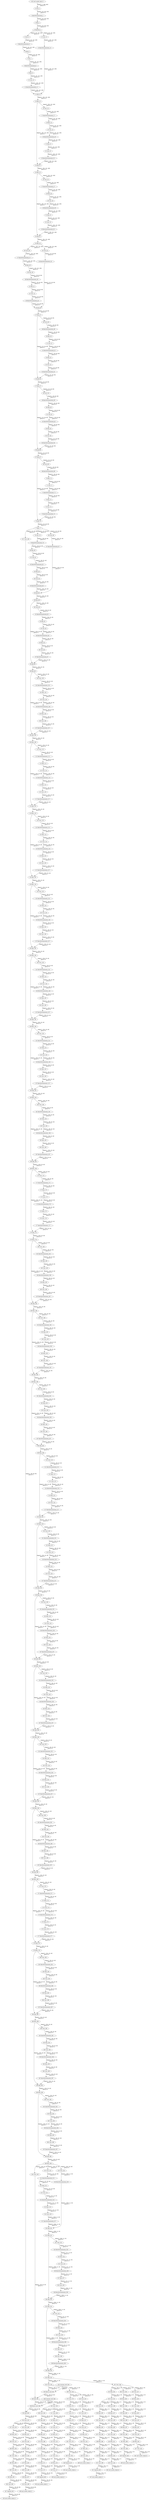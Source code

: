 strict digraph  {
"0 Conv_0" [id=0, type=Conv];
"1 BatchNormalization_1" [id=1, type=BatchNormalization];
"2 Relu_2" [id=2, type=Relu];
"3 MaxPool_3" [id=3, type=MaxPool];
"4 Conv_4" [id=4, type=Conv];
"5 BatchNormalization_5" [id=5, type=BatchNormalization];
"6 Relu_6" [id=6, type=Relu];
"7 Conv_7" [id=7, type=Conv];
"8 BatchNormalization_8" [id=8, type=BatchNormalization];
"9 Relu_9" [id=9, type=Relu];
"10 Conv_10" [id=10, type=Conv];
"11 BatchNormalization_11" [id=11, type=BatchNormalization];
"12 Conv_12" [id=12, type=Conv];
"13 BatchNormalization_13" [id=13, type=BatchNormalization];
"14 Add_14" [id=14, type=Add];
"15 Relu_15" [id=15, type=Relu];
"16 Conv_16" [id=16, type=Conv];
"17 BatchNormalization_17" [id=17, type=BatchNormalization];
"18 Relu_18" [id=18, type=Relu];
"19 Conv_19" [id=19, type=Conv];
"20 BatchNormalization_20" [id=20, type=BatchNormalization];
"21 Relu_21" [id=21, type=Relu];
"22 Conv_22" [id=22, type=Conv];
"23 BatchNormalization_23" [id=23, type=BatchNormalization];
"24 Add_24" [id=24, type=Add];
"25 Relu_25" [id=25, type=Relu];
"26 Conv_26" [id=26, type=Conv];
"27 BatchNormalization_27" [id=27, type=BatchNormalization];
"28 Relu_28" [id=28, type=Relu];
"29 Conv_29" [id=29, type=Conv];
"30 BatchNormalization_30" [id=30, type=BatchNormalization];
"31 Relu_31" [id=31, type=Relu];
"32 Conv_32" [id=32, type=Conv];
"33 BatchNormalization_33" [id=33, type=BatchNormalization];
"34 Add_34" [id=34, type=Add];
"35 Relu_35" [id=35, type=Relu];
"36 Conv_36" [id=36, type=Conv];
"37 BatchNormalization_37" [id=37, type=BatchNormalization];
"38 Relu_38" [id=38, type=Relu];
"39 Conv_39" [id=39, type=Conv];
"40 BatchNormalization_40" [id=40, type=BatchNormalization];
"41 Relu_41" [id=41, type=Relu];
"42 Conv_42" [id=42, type=Conv];
"43 BatchNormalization_43" [id=43, type=BatchNormalization];
"44 Conv_44" [id=44, type=Conv];
"45 BatchNormalization_45" [id=45, type=BatchNormalization];
"46 Add_46" [id=46, type=Add];
"47 Relu_47" [id=47, type=Relu];
"48 Conv_48" [id=48, type=Conv];
"49 BatchNormalization_49" [id=49, type=BatchNormalization];
"50 Relu_50" [id=50, type=Relu];
"51 Conv_51" [id=51, type=Conv];
"52 BatchNormalization_52" [id=52, type=BatchNormalization];
"53 Relu_53" [id=53, type=Relu];
"54 Conv_54" [id=54, type=Conv];
"55 BatchNormalization_55" [id=55, type=BatchNormalization];
"56 Add_56" [id=56, type=Add];
"57 Relu_57" [id=57, type=Relu];
"58 Conv_58" [id=58, type=Conv];
"59 BatchNormalization_59" [id=59, type=BatchNormalization];
"60 Relu_60" [id=60, type=Relu];
"61 Conv_61" [id=61, type=Conv];
"62 BatchNormalization_62" [id=62, type=BatchNormalization];
"63 Relu_63" [id=63, type=Relu];
"64 Conv_64" [id=64, type=Conv];
"65 BatchNormalization_65" [id=65, type=BatchNormalization];
"66 Add_66" [id=66, type=Add];
"67 Relu_67" [id=67, type=Relu];
"68 Conv_68" [id=68, type=Conv];
"69 BatchNormalization_69" [id=69, type=BatchNormalization];
"70 Relu_70" [id=70, type=Relu];
"71 Conv_71" [id=71, type=Conv];
"72 BatchNormalization_72" [id=72, type=BatchNormalization];
"73 Relu_73" [id=73, type=Relu];
"74 Conv_74" [id=74, type=Conv];
"75 BatchNormalization_75" [id=75, type=BatchNormalization];
"76 Add_76" [id=76, type=Add];
"77 Relu_77" [id=77, type=Relu];
"78 Conv_78" [id=78, type=Conv];
"79 BatchNormalization_79" [id=79, type=BatchNormalization];
"80 Relu_80" [id=80, type=Relu];
"81 Conv_81" [id=81, type=Conv];
"82 BatchNormalization_82" [id=82, type=BatchNormalization];
"83 Relu_83" [id=83, type=Relu];
"84 Conv_84" [id=84, type=Conv];
"85 BatchNormalization_85" [id=85, type=BatchNormalization];
"86 Conv_86" [id=86, type=Conv];
"87 BatchNormalization_87" [id=87, type=BatchNormalization];
"88 Add_88" [id=88, type=Add];
"89 Relu_89" [id=89, type=Relu];
"90 Conv_90" [id=90, type=Conv];
"91 BatchNormalization_91" [id=91, type=BatchNormalization];
"92 Relu_92" [id=92, type=Relu];
"93 Conv_93" [id=93, type=Conv];
"94 BatchNormalization_94" [id=94, type=BatchNormalization];
"95 Relu_95" [id=95, type=Relu];
"96 Conv_96" [id=96, type=Conv];
"97 BatchNormalization_97" [id=97, type=BatchNormalization];
"98 Add_98" [id=98, type=Add];
"99 Relu_99" [id=99, type=Relu];
"100 Conv_100" [id=100, type=Conv];
"101 BatchNormalization_101" [id=101, type=BatchNormalization];
"102 Relu_102" [id=102, type=Relu];
"103 Conv_103" [id=103, type=Conv];
"104 BatchNormalization_104" [id=104, type=BatchNormalization];
"105 Relu_105" [id=105, type=Relu];
"106 Conv_106" [id=106, type=Conv];
"107 BatchNormalization_107" [id=107, type=BatchNormalization];
"108 Add_108" [id=108, type=Add];
"109 Relu_109" [id=109, type=Relu];
"110 Conv_110" [id=110, type=Conv];
"111 BatchNormalization_111" [id=111, type=BatchNormalization];
"112 Relu_112" [id=112, type=Relu];
"113 Conv_113" [id=113, type=Conv];
"114 BatchNormalization_114" [id=114, type=BatchNormalization];
"115 Relu_115" [id=115, type=Relu];
"116 Conv_116" [id=116, type=Conv];
"117 BatchNormalization_117" [id=117, type=BatchNormalization];
"118 Add_118" [id=118, type=Add];
"119 Relu_119" [id=119, type=Relu];
"120 Conv_120" [id=120, type=Conv];
"121 BatchNormalization_121" [id=121, type=BatchNormalization];
"122 Relu_122" [id=122, type=Relu];
"123 Conv_123" [id=123, type=Conv];
"124 BatchNormalization_124" [id=124, type=BatchNormalization];
"125 Relu_125" [id=125, type=Relu];
"126 Conv_126" [id=126, type=Conv];
"127 BatchNormalization_127" [id=127, type=BatchNormalization];
"128 Add_128" [id=128, type=Add];
"129 Relu_129" [id=129, type=Relu];
"130 Conv_130" [id=130, type=Conv];
"131 BatchNormalization_131" [id=131, type=BatchNormalization];
"132 Relu_132" [id=132, type=Relu];
"133 Conv_133" [id=133, type=Conv];
"134 BatchNormalization_134" [id=134, type=BatchNormalization];
"135 Relu_135" [id=135, type=Relu];
"136 Conv_136" [id=136, type=Conv];
"137 BatchNormalization_137" [id=137, type=BatchNormalization];
"138 Add_138" [id=138, type=Add];
"139 Relu_139" [id=139, type=Relu];
"140 Conv_140" [id=140, type=Conv];
"141 BatchNormalization_141" [id=141, type=BatchNormalization];
"142 Relu_142" [id=142, type=Relu];
"143 Conv_143" [id=143, type=Conv];
"144 BatchNormalization_144" [id=144, type=BatchNormalization];
"145 Relu_145" [id=145, type=Relu];
"146 Conv_146" [id=146, type=Conv];
"147 BatchNormalization_147" [id=147, type=BatchNormalization];
"148 Add_148" [id=148, type=Add];
"149 Relu_149" [id=149, type=Relu];
"150 Conv_150" [id=150, type=Conv];
"151 BatchNormalization_151" [id=151, type=BatchNormalization];
"152 Relu_152" [id=152, type=Relu];
"153 Conv_153" [id=153, type=Conv];
"154 BatchNormalization_154" [id=154, type=BatchNormalization];
"155 Relu_155" [id=155, type=Relu];
"156 Conv_156" [id=156, type=Conv];
"157 BatchNormalization_157" [id=157, type=BatchNormalization];
"158 Add_158" [id=158, type=Add];
"159 Relu_159" [id=159, type=Relu];
"160 Conv_160" [id=160, type=Conv];
"161 BatchNormalization_161" [id=161, type=BatchNormalization];
"162 Relu_162" [id=162, type=Relu];
"163 Conv_163" [id=163, type=Conv];
"164 BatchNormalization_164" [id=164, type=BatchNormalization];
"165 Relu_165" [id=165, type=Relu];
"166 Conv_166" [id=166, type=Conv];
"167 BatchNormalization_167" [id=167, type=BatchNormalization];
"168 Add_168" [id=168, type=Add];
"169 Relu_169" [id=169, type=Relu];
"170 Conv_170" [id=170, type=Conv];
"171 BatchNormalization_171" [id=171, type=BatchNormalization];
"172 Relu_172" [id=172, type=Relu];
"173 Conv_173" [id=173, type=Conv];
"174 BatchNormalization_174" [id=174, type=BatchNormalization];
"175 Relu_175" [id=175, type=Relu];
"176 Conv_176" [id=176, type=Conv];
"177 BatchNormalization_177" [id=177, type=BatchNormalization];
"178 Add_178" [id=178, type=Add];
"179 Relu_179" [id=179, type=Relu];
"180 Conv_180" [id=180, type=Conv];
"181 BatchNormalization_181" [id=181, type=BatchNormalization];
"182 Relu_182" [id=182, type=Relu];
"183 Conv_183" [id=183, type=Conv];
"184 BatchNormalization_184" [id=184, type=BatchNormalization];
"185 Relu_185" [id=185, type=Relu];
"186 Conv_186" [id=186, type=Conv];
"187 BatchNormalization_187" [id=187, type=BatchNormalization];
"188 Add_188" [id=188, type=Add];
"189 Relu_189" [id=189, type=Relu];
"190 Conv_190" [id=190, type=Conv];
"191 BatchNormalization_191" [id=191, type=BatchNormalization];
"192 Relu_192" [id=192, type=Relu];
"193 Conv_193" [id=193, type=Conv];
"194 BatchNormalization_194" [id=194, type=BatchNormalization];
"195 Relu_195" [id=195, type=Relu];
"196 Conv_196" [id=196, type=Conv];
"197 BatchNormalization_197" [id=197, type=BatchNormalization];
"198 Add_198" [id=198, type=Add];
"199 Relu_199" [id=199, type=Relu];
"200 Conv_200" [id=200, type=Conv];
"201 BatchNormalization_201" [id=201, type=BatchNormalization];
"202 Relu_202" [id=202, type=Relu];
"203 Conv_203" [id=203, type=Conv];
"204 BatchNormalization_204" [id=204, type=BatchNormalization];
"205 Relu_205" [id=205, type=Relu];
"206 Conv_206" [id=206, type=Conv];
"207 BatchNormalization_207" [id=207, type=BatchNormalization];
"208 Add_208" [id=208, type=Add];
"209 Relu_209" [id=209, type=Relu];
"210 Conv_210" [id=210, type=Conv];
"211 BatchNormalization_211" [id=211, type=BatchNormalization];
"212 Relu_212" [id=212, type=Relu];
"213 Conv_213" [id=213, type=Conv];
"214 BatchNormalization_214" [id=214, type=BatchNormalization];
"215 Relu_215" [id=215, type=Relu];
"216 Conv_216" [id=216, type=Conv];
"217 BatchNormalization_217" [id=217, type=BatchNormalization];
"218 Add_218" [id=218, type=Add];
"219 Relu_219" [id=219, type=Relu];
"220 Conv_220" [id=220, type=Conv];
"221 BatchNormalization_221" [id=221, type=BatchNormalization];
"222 Relu_222" [id=222, type=Relu];
"223 Conv_223" [id=223, type=Conv];
"224 BatchNormalization_224" [id=224, type=BatchNormalization];
"225 Relu_225" [id=225, type=Relu];
"226 Conv_226" [id=226, type=Conv];
"227 BatchNormalization_227" [id=227, type=BatchNormalization];
"228 Add_228" [id=228, type=Add];
"229 Relu_229" [id=229, type=Relu];
"230 Conv_230" [id=230, type=Conv];
"231 BatchNormalization_231" [id=231, type=BatchNormalization];
"232 Relu_232" [id=232, type=Relu];
"233 Conv_233" [id=233, type=Conv];
"234 BatchNormalization_234" [id=234, type=BatchNormalization];
"235 Relu_235" [id=235, type=Relu];
"236 Conv_236" [id=236, type=Conv];
"237 BatchNormalization_237" [id=237, type=BatchNormalization];
"238 Add_238" [id=238, type=Add];
"239 Relu_239" [id=239, type=Relu];
"240 Conv_240" [id=240, type=Conv];
"241 BatchNormalization_241" [id=241, type=BatchNormalization];
"242 Relu_242" [id=242, type=Relu];
"243 Conv_243" [id=243, type=Conv];
"244 BatchNormalization_244" [id=244, type=BatchNormalization];
"245 Relu_245" [id=245, type=Relu];
"246 Conv_246" [id=246, type=Conv];
"247 BatchNormalization_247" [id=247, type=BatchNormalization];
"248 Add_248" [id=248, type=Add];
"249 Relu_249" [id=249, type=Relu];
"250 Conv_250" [id=250, type=Conv];
"251 BatchNormalization_251" [id=251, type=BatchNormalization];
"252 Relu_252" [id=252, type=Relu];
"253 Conv_253" [id=253, type=Conv];
"254 BatchNormalization_254" [id=254, type=BatchNormalization];
"255 Relu_255" [id=255, type=Relu];
"256 Conv_256" [id=256, type=Conv];
"257 BatchNormalization_257" [id=257, type=BatchNormalization];
"258 Add_258" [id=258, type=Add];
"259 Relu_259" [id=259, type=Relu];
"260 Conv_260" [id=260, type=Conv];
"261 BatchNormalization_261" [id=261, type=BatchNormalization];
"262 Relu_262" [id=262, type=Relu];
"263 Conv_263" [id=263, type=Conv];
"264 BatchNormalization_264" [id=264, type=BatchNormalization];
"265 Relu_265" [id=265, type=Relu];
"266 Conv_266" [id=266, type=Conv];
"267 BatchNormalization_267" [id=267, type=BatchNormalization];
"268 Add_268" [id=268, type=Add];
"269 Relu_269" [id=269, type=Relu];
"270 Conv_270" [id=270, type=Conv];
"271 BatchNormalization_271" [id=271, type=BatchNormalization];
"272 Relu_272" [id=272, type=Relu];
"273 Conv_273" [id=273, type=Conv];
"274 BatchNormalization_274" [id=274, type=BatchNormalization];
"275 Relu_275" [id=275, type=Relu];
"276 Conv_276" [id=276, type=Conv];
"277 BatchNormalization_277" [id=277, type=BatchNormalization];
"278 Add_278" [id=278, type=Add];
"279 Relu_279" [id=279, type=Relu];
"280 Conv_280" [id=280, type=Conv];
"281 BatchNormalization_281" [id=281, type=BatchNormalization];
"282 Relu_282" [id=282, type=Relu];
"283 Conv_283" [id=283, type=Conv];
"284 BatchNormalization_284" [id=284, type=BatchNormalization];
"285 Relu_285" [id=285, type=Relu];
"286 Conv_286" [id=286, type=Conv];
"287 BatchNormalization_287" [id=287, type=BatchNormalization];
"288 Add_288" [id=288, type=Add];
"289 Relu_289" [id=289, type=Relu];
"290 Conv_290" [id=290, type=Conv];
"291 BatchNormalization_291" [id=291, type=BatchNormalization];
"292 Relu_292" [id=292, type=Relu];
"293 Conv_293" [id=293, type=Conv];
"294 BatchNormalization_294" [id=294, type=BatchNormalization];
"295 Relu_295" [id=295, type=Relu];
"296 Conv_296" [id=296, type=Conv];
"297 BatchNormalization_297" [id=297, type=BatchNormalization];
"298 Add_298" [id=298, type=Add];
"299 Relu_299" [id=299, type=Relu];
"300 Conv_300" [id=300, type=Conv];
"301 BatchNormalization_301" [id=301, type=BatchNormalization];
"302 Relu_302" [id=302, type=Relu];
"303 Conv_303" [id=303, type=Conv];
"304 BatchNormalization_304" [id=304, type=BatchNormalization];
"305 Relu_305" [id=305, type=Relu];
"306 Conv_306" [id=306, type=Conv];
"307 BatchNormalization_307" [id=307, type=BatchNormalization];
"308 Add_308" [id=308, type=Add];
"309 Relu_309" [id=309, type=Relu];
"310 Conv_310" [id=310, type=Conv];
"311 BatchNormalization_311" [id=311, type=BatchNormalization];
"312 Relu_312" [id=312, type=Relu];
"313 Conv_313" [id=313, type=Conv];
"314 BatchNormalization_314" [id=314, type=BatchNormalization];
"315 Relu_315" [id=315, type=Relu];
"316 Conv_316" [id=316, type=Conv];
"317 BatchNormalization_317" [id=317, type=BatchNormalization];
"318 Conv_318" [id=318, type=Conv];
"319 BatchNormalization_319" [id=319, type=BatchNormalization];
"320 Add_320" [id=320, type=Add];
"321 Relu_321" [id=321, type=Relu];
"322 Conv_322" [id=322, type=Conv];
"323 BatchNormalization_323" [id=323, type=BatchNormalization];
"324 Relu_324" [id=324, type=Relu];
"325 Conv_325" [id=325, type=Conv];
"326 BatchNormalization_326" [id=326, type=BatchNormalization];
"327 Relu_327" [id=327, type=Relu];
"328 Conv_328" [id=328, type=Conv];
"329 BatchNormalization_329" [id=329, type=BatchNormalization];
"330 Add_330" [id=330, type=Add];
"331 Relu_331" [id=331, type=Relu];
"332 Conv_332" [id=332, type=Conv];
"333 BatchNormalization_333" [id=333, type=BatchNormalization];
"334 Relu_334" [id=334, type=Relu];
"335 Conv_335" [id=335, type=Conv];
"336 BatchNormalization_336" [id=336, type=BatchNormalization];
"337 Relu_337" [id=337, type=Relu];
"338 Conv_338" [id=338, type=Conv];
"339 BatchNormalization_339" [id=339, type=BatchNormalization];
"340 Add_340" [id=340, type=Add];
"341 Relu_341" [id=341, type=Relu];
"342 Conv_342" [id=342, type=Conv];
"343 Conv_343" [id=343, type=Conv];
"344 Constant_nncf_344" [id=344, type=Constant];
"345 Resize_nncf_345" [id=345, type=Resize];
"346 Add_345" [id=346, type=Add];
"347 Conv_346" [id=347, type=Conv];
"348 Constant_nncf_348" [id=348, type=Constant];
"349 Resize_nncf_349" [id=349, type=Resize];
"350 Add_348" [id=350, type=Add];
"351 Conv_349" [id=351, type=Conv];
"352 Relu_350" [id=352, type=Relu];
"353 Conv_351" [id=353, type=Conv];
"354 Conv_352" [id=354, type=Conv];
"355 Conv_353" [id=355, type=Conv];
"356 Conv_354" [id=356, type=Conv];
"357 Conv_355" [id=357, type=Conv];
"358 Relu_356" [id=358, type=Relu];
"359 Conv_357" [id=359, type=Conv];
"360 Relu_358" [id=360, type=Relu];
"361 Conv_359" [id=361, type=Conv];
"362 Relu_360" [id=362, type=Relu];
"363 Conv_361" [id=363, type=Conv];
"364 Relu_362" [id=364, type=Relu];
"365 Conv_363" [id=365, type=Conv];
"366 Conv_364" [id=366, type=Conv];
"367 Relu_365" [id=367, type=Relu];
"368 Conv_366" [id=368, type=Conv];
"369 Relu_367" [id=369, type=Relu];
"370 Conv_368" [id=370, type=Conv];
"371 Relu_369" [id=371, type=Relu];
"372 Conv_370" [id=372, type=Conv];
"373 Relu_371" [id=373, type=Relu];
"374 Conv_372" [id=374, type=Conv];
"375 Conv_373" [id=375, type=Conv];
"376 Relu_374" [id=376, type=Relu];
"377 Conv_375" [id=377, type=Conv];
"378 Relu_376" [id=378, type=Relu];
"379 Conv_377" [id=379, type=Conv];
"380 Relu_378" [id=380, type=Relu];
"381 Conv_379" [id=381, type=Conv];
"382 Relu_380" [id=382, type=Relu];
"383 Conv_381" [id=383, type=Conv];
"384 Conv_382" [id=384, type=Conv];
"385 Relu_383" [id=385, type=Relu];
"386 Conv_384" [id=386, type=Conv];
"387 Relu_385" [id=387, type=Relu];
"388 Conv_386" [id=388, type=Conv];
"389 Relu_387" [id=389, type=Relu];
"390 Conv_388" [id=390, type=Conv];
"391 Relu_389" [id=391, type=Relu];
"392 Conv_390" [id=392, type=Conv];
"393 Conv_391" [id=393, type=Conv];
"394 Relu_392" [id=394, type=Relu];
"395 Conv_393" [id=395, type=Conv];
"396 Relu_394" [id=396, type=Relu];
"397 Conv_395" [id=397, type=Conv];
"398 Relu_396" [id=398, type=Relu];
"399 Conv_397" [id=399, type=Conv];
"400 Relu_398" [id=400, type=Relu];
"401 Conv_399" [id=401, type=Conv];
"402 Conv_400" [id=402, type=Conv];
"403 Relu_401" [id=403, type=Relu];
"404 Conv_402" [id=404, type=Conv];
"405 Relu_403" [id=405, type=Relu];
"406 Conv_404" [id=406, type=Conv];
"407 Relu_405" [id=407, type=Relu];
"408 Conv_406" [id=408, type=Conv];
"409 Relu_407" [id=409, type=Relu];
"410 Conv_408" [id=410, type=Conv];
"411 Conv_409" [id=411, type=Conv];
"412 Relu_410" [id=412, type=Relu];
"413 Conv_411" [id=413, type=Conv];
"414 Relu_412" [id=414, type=Relu];
"415 Conv_413" [id=415, type=Conv];
"416 Relu_414" [id=416, type=Relu];
"417 Conv_415" [id=417, type=Conv];
"418 Relu_416" [id=418, type=Relu];
"419 Conv_417" [id=419, type=Conv];
"420 Conv_418" [id=420, type=Conv];
"421 Relu_419" [id=421, type=Relu];
"422 Conv_420" [id=422, type=Conv];
"423 Relu_421" [id=423, type=Relu];
"424 Conv_422" [id=424, type=Conv];
"425 Relu_423" [id=425, type=Relu];
"426 Conv_424" [id=426, type=Conv];
"427 Relu_425" [id=427, type=Relu];
"428 Conv_426" [id=428, type=Conv];
"429 Conv_427" [id=429, type=Conv];
"430 Relu_428" [id=430, type=Relu];
"431 Conv_429" [id=431, type=Conv];
"432 Relu_430" [id=432, type=Relu];
"433 Conv_431" [id=433, type=Conv];
"434 Relu_432" [id=434, type=Relu];
"435 Conv_433" [id=435, type=Conv];
"436 Relu_434" [id=436, type=Relu];
"437 Conv_435" [id=437, type=Conv];
"438 Conv_436" [id=438, type=Conv];
"439 Relu_437" [id=439, type=Relu];
"440 Conv_438" [id=440, type=Conv];
"441 Relu_439" [id=441, type=Relu];
"442 Conv_440" [id=442, type=Conv];
"443 Relu_441" [id=443, type=Relu];
"444 Conv_442" [id=444, type=Conv];
"445 Relu_443" [id=445, type=Relu];
"446 Conv_444" [id=446, type=Conv];
"447 Sigmoid_445" [id=447, type=Sigmoid];
"448 Sigmoid_446" [id=448, type=Sigmoid];
"449 Sigmoid_447" [id=449, type=Sigmoid];
"450 Sigmoid_448" [id=450, type=Sigmoid];
"451 Sigmoid_449" [id=451, type=Sigmoid];
"452 nncf_model_input_0" [id=452, type=nncf_model_input];
"453 nncf_model_output_0" [id=453, type=nncf_model_output];
"454 nncf_model_output_1" [id=454, type=nncf_model_output];
"455 nncf_model_output_2" [id=455, type=nncf_model_output];
"456 nncf_model_output_3" [id=456, type=nncf_model_output];
"457 nncf_model_output_4" [id=457, type=nncf_model_output];
"458 nncf_model_output_5" [id=458, type=nncf_model_output];
"459 nncf_model_output_6" [id=459, type=nncf_model_output];
"460 nncf_model_output_7" [id=460, type=nncf_model_output];
"461 nncf_model_output_8" [id=461, type=nncf_model_output];
"462 nncf_model_output_9" [id=462, type=nncf_model_output];
"0 Conv_0" -> "1 BatchNormalization_1"  [label="shape:[1, 64, 240, 320]\nports:0→0", style=solid];
"1 BatchNormalization_1" -> "2 Relu_2"  [label="shape:[1, 64, 240, 320]\nports:0→0", style=solid];
"2 Relu_2" -> "3 MaxPool_3"  [label="shape:[1, 64, 240, 320]\nports:0→0", style=solid];
"3 MaxPool_3" -> "4 Conv_4"  [label="shape:[1, 64, 120, 160]\nports:0→0", style=solid];
"3 MaxPool_3" -> "12 Conv_12"  [label="shape:[1, 64, 120, 160]\nports:0→0", style=solid];
"4 Conv_4" -> "5 BatchNormalization_5"  [label="shape:[1, 64, 120, 160]\nports:0→0", style=solid];
"5 BatchNormalization_5" -> "6 Relu_6"  [label="shape:[1, 64, 120, 160]\nports:0→0", style=solid];
"6 Relu_6" -> "7 Conv_7"  [label="shape:[1, 64, 120, 160]\nports:0→0", style=solid];
"7 Conv_7" -> "8 BatchNormalization_8"  [label="shape:[1, 64, 120, 160]\nports:0→0", style=solid];
"8 BatchNormalization_8" -> "9 Relu_9"  [label="shape:[1, 64, 120, 160]\nports:0→0", style=solid];
"9 Relu_9" -> "10 Conv_10"  [label="shape:[1, 64, 120, 160]\nports:0→0", style=solid];
"10 Conv_10" -> "11 BatchNormalization_11"  [label="shape:[1, 256, 120, 160]\nports:0→0", style=solid];
"11 BatchNormalization_11" -> "14 Add_14"  [label="shape:[1, 256, 120, 160]\nports:0→0", style=solid];
"12 Conv_12" -> "13 BatchNormalization_13"  [label="shape:[1, 256, 120, 160]\nports:0→0", style=solid];
"13 BatchNormalization_13" -> "14 Add_14"  [label="shape:[1, 256, 120, 160]\nports:0→1", style=solid];
"14 Add_14" -> "15 Relu_15"  [label="shape:[1, 256, 120, 160]\nports:0→0", style=solid];
"15 Relu_15" -> "16 Conv_16"  [label="shape:[1, 256, 120, 160]\nports:0→0", style=solid];
"15 Relu_15" -> "24 Add_24"  [label="shape:[1, 256, 120, 160]\nports:0→1", style=solid];
"16 Conv_16" -> "17 BatchNormalization_17"  [label="shape:[1, 64, 120, 160]\nports:0→0", style=solid];
"17 BatchNormalization_17" -> "18 Relu_18"  [label="shape:[1, 64, 120, 160]\nports:0→0", style=solid];
"18 Relu_18" -> "19 Conv_19"  [label="shape:[1, 64, 120, 160]\nports:0→0", style=solid];
"19 Conv_19" -> "20 BatchNormalization_20"  [label="shape:[1, 64, 120, 160]\nports:0→0", style=solid];
"20 BatchNormalization_20" -> "21 Relu_21"  [label="shape:[1, 64, 120, 160]\nports:0→0", style=solid];
"21 Relu_21" -> "22 Conv_22"  [label="shape:[1, 64, 120, 160]\nports:0→0", style=solid];
"22 Conv_22" -> "23 BatchNormalization_23"  [label="shape:[1, 256, 120, 160]\nports:0→0", style=solid];
"23 BatchNormalization_23" -> "24 Add_24"  [label="shape:[1, 256, 120, 160]\nports:0→0", style=solid];
"24 Add_24" -> "25 Relu_25"  [label="shape:[1, 256, 120, 160]\nports:0→0", style=solid];
"25 Relu_25" -> "26 Conv_26"  [label="shape:[1, 256, 120, 160]\nports:0→0", style=solid];
"25 Relu_25" -> "34 Add_34"  [label="shape:[1, 256, 120, 160]\nports:0→1", style=solid];
"26 Conv_26" -> "27 BatchNormalization_27"  [label="shape:[1, 64, 120, 160]\nports:0→0", style=solid];
"27 BatchNormalization_27" -> "28 Relu_28"  [label="shape:[1, 64, 120, 160]\nports:0→0", style=solid];
"28 Relu_28" -> "29 Conv_29"  [label="shape:[1, 64, 120, 160]\nports:0→0", style=solid];
"29 Conv_29" -> "30 BatchNormalization_30"  [label="shape:[1, 64, 120, 160]\nports:0→0", style=solid];
"30 BatchNormalization_30" -> "31 Relu_31"  [label="shape:[1, 64, 120, 160]\nports:0→0", style=solid];
"31 Relu_31" -> "32 Conv_32"  [label="shape:[1, 64, 120, 160]\nports:0→0", style=solid];
"32 Conv_32" -> "33 BatchNormalization_33"  [label="shape:[1, 256, 120, 160]\nports:0→0", style=solid];
"33 BatchNormalization_33" -> "34 Add_34"  [label="shape:[1, 256, 120, 160]\nports:0→0", style=solid];
"34 Add_34" -> "35 Relu_35"  [label="shape:[1, 256, 120, 160]\nports:0→0", style=solid];
"35 Relu_35" -> "36 Conv_36"  [label="shape:[1, 256, 120, 160]\nports:0→0", style=solid];
"35 Relu_35" -> "44 Conv_44"  [label="shape:[1, 256, 120, 160]\nports:0→0", style=solid];
"36 Conv_36" -> "37 BatchNormalization_37"  [label="shape:[1, 128, 120, 160]\nports:0→0", style=solid];
"37 BatchNormalization_37" -> "38 Relu_38"  [label="shape:[1, 128, 120, 160]\nports:0→0", style=solid];
"38 Relu_38" -> "39 Conv_39"  [label="shape:[1, 128, 120, 160]\nports:0→0", style=solid];
"39 Conv_39" -> "40 BatchNormalization_40"  [label="shape:[1, 128, 60, 80]\nports:0→0", style=solid];
"40 BatchNormalization_40" -> "41 Relu_41"  [label="shape:[1, 128, 60, 80]\nports:0→0", style=solid];
"41 Relu_41" -> "42 Conv_42"  [label="shape:[1, 128, 60, 80]\nports:0→0", style=solid];
"42 Conv_42" -> "43 BatchNormalization_43"  [label="shape:[1, 512, 60, 80]\nports:0→0", style=solid];
"43 BatchNormalization_43" -> "46 Add_46"  [label="shape:[1, 512, 60, 80]\nports:0→0", style=solid];
"44 Conv_44" -> "45 BatchNormalization_45"  [label="shape:[1, 512, 60, 80]\nports:0→0", style=solid];
"45 BatchNormalization_45" -> "46 Add_46"  [label="shape:[1, 512, 60, 80]\nports:0→1", style=solid];
"46 Add_46" -> "47 Relu_47"  [label="shape:[1, 512, 60, 80]\nports:0→0", style=solid];
"47 Relu_47" -> "48 Conv_48"  [label="shape:[1, 512, 60, 80]\nports:0→0", style=solid];
"47 Relu_47" -> "56 Add_56"  [label="shape:[1, 512, 60, 80]\nports:0→1", style=solid];
"48 Conv_48" -> "49 BatchNormalization_49"  [label="shape:[1, 128, 60, 80]\nports:0→0", style=solid];
"49 BatchNormalization_49" -> "50 Relu_50"  [label="shape:[1, 128, 60, 80]\nports:0→0", style=solid];
"50 Relu_50" -> "51 Conv_51"  [label="shape:[1, 128, 60, 80]\nports:0→0", style=solid];
"51 Conv_51" -> "52 BatchNormalization_52"  [label="shape:[1, 128, 60, 80]\nports:0→0", style=solid];
"52 BatchNormalization_52" -> "53 Relu_53"  [label="shape:[1, 128, 60, 80]\nports:0→0", style=solid];
"53 Relu_53" -> "54 Conv_54"  [label="shape:[1, 128, 60, 80]\nports:0→0", style=solid];
"54 Conv_54" -> "55 BatchNormalization_55"  [label="shape:[1, 512, 60, 80]\nports:0→0", style=solid];
"55 BatchNormalization_55" -> "56 Add_56"  [label="shape:[1, 512, 60, 80]\nports:0→0", style=solid];
"56 Add_56" -> "57 Relu_57"  [label="shape:[1, 512, 60, 80]\nports:0→0", style=solid];
"57 Relu_57" -> "58 Conv_58"  [label="shape:[1, 512, 60, 80]\nports:0→0", style=solid];
"57 Relu_57" -> "66 Add_66"  [label="shape:[1, 512, 60, 80]\nports:0→1", style=solid];
"58 Conv_58" -> "59 BatchNormalization_59"  [label="shape:[1, 128, 60, 80]\nports:0→0", style=solid];
"59 BatchNormalization_59" -> "60 Relu_60"  [label="shape:[1, 128, 60, 80]\nports:0→0", style=solid];
"60 Relu_60" -> "61 Conv_61"  [label="shape:[1, 128, 60, 80]\nports:0→0", style=solid];
"61 Conv_61" -> "62 BatchNormalization_62"  [label="shape:[1, 128, 60, 80]\nports:0→0", style=solid];
"62 BatchNormalization_62" -> "63 Relu_63"  [label="shape:[1, 128, 60, 80]\nports:0→0", style=solid];
"63 Relu_63" -> "64 Conv_64"  [label="shape:[1, 128, 60, 80]\nports:0→0", style=solid];
"64 Conv_64" -> "65 BatchNormalization_65"  [label="shape:[1, 512, 60, 80]\nports:0→0", style=solid];
"65 BatchNormalization_65" -> "66 Add_66"  [label="shape:[1, 512, 60, 80]\nports:0→0", style=solid];
"66 Add_66" -> "67 Relu_67"  [label="shape:[1, 512, 60, 80]\nports:0→0", style=solid];
"67 Relu_67" -> "68 Conv_68"  [label="shape:[1, 512, 60, 80]\nports:0→0", style=solid];
"67 Relu_67" -> "76 Add_76"  [label="shape:[1, 512, 60, 80]\nports:0→1", style=solid];
"68 Conv_68" -> "69 BatchNormalization_69"  [label="shape:[1, 128, 60, 80]\nports:0→0", style=solid];
"69 BatchNormalization_69" -> "70 Relu_70"  [label="shape:[1, 128, 60, 80]\nports:0→0", style=solid];
"70 Relu_70" -> "71 Conv_71"  [label="shape:[1, 128, 60, 80]\nports:0→0", style=solid];
"71 Conv_71" -> "72 BatchNormalization_72"  [label="shape:[1, 128, 60, 80]\nports:0→0", style=solid];
"72 BatchNormalization_72" -> "73 Relu_73"  [label="shape:[1, 128, 60, 80]\nports:0→0", style=solid];
"73 Relu_73" -> "74 Conv_74"  [label="shape:[1, 128, 60, 80]\nports:0→0", style=solid];
"74 Conv_74" -> "75 BatchNormalization_75"  [label="shape:[1, 512, 60, 80]\nports:0→0", style=solid];
"75 BatchNormalization_75" -> "76 Add_76"  [label="shape:[1, 512, 60, 80]\nports:0→0", style=solid];
"76 Add_76" -> "77 Relu_77"  [label="shape:[1, 512, 60, 80]\nports:0→0", style=solid];
"77 Relu_77" -> "78 Conv_78"  [label="shape:[1, 512, 60, 80]\nports:0→0", style=solid];
"77 Relu_77" -> "86 Conv_86"  [label="shape:[1, 512, 60, 80]\nports:0→0", style=solid];
"77 Relu_77" -> "347 Conv_346"  [label="shape:[1, 512, 60, 80]\nports:0→0", style=solid];
"78 Conv_78" -> "79 BatchNormalization_79"  [label="shape:[1, 256, 60, 80]\nports:0→0", style=solid];
"79 BatchNormalization_79" -> "80 Relu_80"  [label="shape:[1, 256, 60, 80]\nports:0→0", style=solid];
"80 Relu_80" -> "81 Conv_81"  [label="shape:[1, 256, 60, 80]\nports:0→0", style=solid];
"81 Conv_81" -> "82 BatchNormalization_82"  [label="shape:[1, 256, 30, 40]\nports:0→0", style=solid];
"82 BatchNormalization_82" -> "83 Relu_83"  [label="shape:[1, 256, 30, 40]\nports:0→0", style=solid];
"83 Relu_83" -> "84 Conv_84"  [label="shape:[1, 256, 30, 40]\nports:0→0", style=solid];
"84 Conv_84" -> "85 BatchNormalization_85"  [label="shape:[1, 1024, 30, 40]\nports:0→0", style=solid];
"85 BatchNormalization_85" -> "88 Add_88"  [label="shape:[1, 1024, 30, 40]\nports:0→0", style=solid];
"86 Conv_86" -> "87 BatchNormalization_87"  [label="shape:[1, 1024, 30, 40]\nports:0→0", style=solid];
"87 BatchNormalization_87" -> "88 Add_88"  [label="shape:[1, 1024, 30, 40]\nports:0→1", style=solid];
"88 Add_88" -> "89 Relu_89"  [label="shape:[1, 1024, 30, 40]\nports:0→0", style=solid];
"89 Relu_89" -> "90 Conv_90"  [label="shape:[1, 1024, 30, 40]\nports:0→0", style=solid];
"89 Relu_89" -> "98 Add_98"  [label="shape:[1, 1024, 30, 40]\nports:0→1", style=solid];
"90 Conv_90" -> "91 BatchNormalization_91"  [label="shape:[1, 256, 30, 40]\nports:0→0", style=solid];
"91 BatchNormalization_91" -> "92 Relu_92"  [label="shape:[1, 256, 30, 40]\nports:0→0", style=solid];
"92 Relu_92" -> "93 Conv_93"  [label="shape:[1, 256, 30, 40]\nports:0→0", style=solid];
"93 Conv_93" -> "94 BatchNormalization_94"  [label="shape:[1, 256, 30, 40]\nports:0→0", style=solid];
"94 BatchNormalization_94" -> "95 Relu_95"  [label="shape:[1, 256, 30, 40]\nports:0→0", style=solid];
"95 Relu_95" -> "96 Conv_96"  [label="shape:[1, 256, 30, 40]\nports:0→0", style=solid];
"96 Conv_96" -> "97 BatchNormalization_97"  [label="shape:[1, 1024, 30, 40]\nports:0→0", style=solid];
"97 BatchNormalization_97" -> "98 Add_98"  [label="shape:[1, 1024, 30, 40]\nports:0→0", style=solid];
"98 Add_98" -> "99 Relu_99"  [label="shape:[1, 1024, 30, 40]\nports:0→0", style=solid];
"99 Relu_99" -> "100 Conv_100"  [label="shape:[1, 1024, 30, 40]\nports:0→0", style=solid];
"99 Relu_99" -> "108 Add_108"  [label="shape:[1, 1024, 30, 40]\nports:0→1", style=solid];
"100 Conv_100" -> "101 BatchNormalization_101"  [label="shape:[1, 256, 30, 40]\nports:0→0", style=solid];
"101 BatchNormalization_101" -> "102 Relu_102"  [label="shape:[1, 256, 30, 40]\nports:0→0", style=solid];
"102 Relu_102" -> "103 Conv_103"  [label="shape:[1, 256, 30, 40]\nports:0→0", style=solid];
"103 Conv_103" -> "104 BatchNormalization_104"  [label="shape:[1, 256, 30, 40]\nports:0→0", style=solid];
"104 BatchNormalization_104" -> "105 Relu_105"  [label="shape:[1, 256, 30, 40]\nports:0→0", style=solid];
"105 Relu_105" -> "106 Conv_106"  [label="shape:[1, 256, 30, 40]\nports:0→0", style=solid];
"106 Conv_106" -> "107 BatchNormalization_107"  [label="shape:[1, 1024, 30, 40]\nports:0→0", style=solid];
"107 BatchNormalization_107" -> "108 Add_108"  [label="shape:[1, 1024, 30, 40]\nports:0→0", style=solid];
"108 Add_108" -> "109 Relu_109"  [label="shape:[1, 1024, 30, 40]\nports:0→0", style=solid];
"109 Relu_109" -> "110 Conv_110"  [label="shape:[1, 1024, 30, 40]\nports:0→0", style=solid];
"109 Relu_109" -> "118 Add_118"  [label="shape:[1, 1024, 30, 40]\nports:0→1", style=solid];
"110 Conv_110" -> "111 BatchNormalization_111"  [label="shape:[1, 256, 30, 40]\nports:0→0", style=solid];
"111 BatchNormalization_111" -> "112 Relu_112"  [label="shape:[1, 256, 30, 40]\nports:0→0", style=solid];
"112 Relu_112" -> "113 Conv_113"  [label="shape:[1, 256, 30, 40]\nports:0→0", style=solid];
"113 Conv_113" -> "114 BatchNormalization_114"  [label="shape:[1, 256, 30, 40]\nports:0→0", style=solid];
"114 BatchNormalization_114" -> "115 Relu_115"  [label="shape:[1, 256, 30, 40]\nports:0→0", style=solid];
"115 Relu_115" -> "116 Conv_116"  [label="shape:[1, 256, 30, 40]\nports:0→0", style=solid];
"116 Conv_116" -> "117 BatchNormalization_117"  [label="shape:[1, 1024, 30, 40]\nports:0→0", style=solid];
"117 BatchNormalization_117" -> "118 Add_118"  [label="shape:[1, 1024, 30, 40]\nports:0→0", style=solid];
"118 Add_118" -> "119 Relu_119"  [label="shape:[1, 1024, 30, 40]\nports:0→0", style=solid];
"119 Relu_119" -> "120 Conv_120"  [label="shape:[1, 1024, 30, 40]\nports:0→0", style=solid];
"119 Relu_119" -> "128 Add_128"  [label="shape:[1, 1024, 30, 40]\nports:0→1", style=solid];
"120 Conv_120" -> "121 BatchNormalization_121"  [label="shape:[1, 256, 30, 40]\nports:0→0", style=solid];
"121 BatchNormalization_121" -> "122 Relu_122"  [label="shape:[1, 256, 30, 40]\nports:0→0", style=solid];
"122 Relu_122" -> "123 Conv_123"  [label="shape:[1, 256, 30, 40]\nports:0→0", style=solid];
"123 Conv_123" -> "124 BatchNormalization_124"  [label="shape:[1, 256, 30, 40]\nports:0→0", style=solid];
"124 BatchNormalization_124" -> "125 Relu_125"  [label="shape:[1, 256, 30, 40]\nports:0→0", style=solid];
"125 Relu_125" -> "126 Conv_126"  [label="shape:[1, 256, 30, 40]\nports:0→0", style=solid];
"126 Conv_126" -> "127 BatchNormalization_127"  [label="shape:[1, 1024, 30, 40]\nports:0→0", style=solid];
"127 BatchNormalization_127" -> "128 Add_128"  [label="shape:[1, 1024, 30, 40]\nports:0→0", style=solid];
"128 Add_128" -> "129 Relu_129"  [label="shape:[1, 1024, 30, 40]\nports:0→0", style=solid];
"129 Relu_129" -> "130 Conv_130"  [label="shape:[1, 1024, 30, 40]\nports:0→0", style=solid];
"129 Relu_129" -> "138 Add_138"  [label="shape:[1, 1024, 30, 40]\nports:0→1", style=solid];
"130 Conv_130" -> "131 BatchNormalization_131"  [label="shape:[1, 256, 30, 40]\nports:0→0", style=solid];
"131 BatchNormalization_131" -> "132 Relu_132"  [label="shape:[1, 256, 30, 40]\nports:0→0", style=solid];
"132 Relu_132" -> "133 Conv_133"  [label="shape:[1, 256, 30, 40]\nports:0→0", style=solid];
"133 Conv_133" -> "134 BatchNormalization_134"  [label="shape:[1, 256, 30, 40]\nports:0→0", style=solid];
"134 BatchNormalization_134" -> "135 Relu_135"  [label="shape:[1, 256, 30, 40]\nports:0→0", style=solid];
"135 Relu_135" -> "136 Conv_136"  [label="shape:[1, 256, 30, 40]\nports:0→0", style=solid];
"136 Conv_136" -> "137 BatchNormalization_137"  [label="shape:[1, 1024, 30, 40]\nports:0→0", style=solid];
"137 BatchNormalization_137" -> "138 Add_138"  [label="shape:[1, 1024, 30, 40]\nports:0→0", style=solid];
"138 Add_138" -> "139 Relu_139"  [label="shape:[1, 1024, 30, 40]\nports:0→0", style=solid];
"139 Relu_139" -> "140 Conv_140"  [label="shape:[1, 1024, 30, 40]\nports:0→0", style=solid];
"139 Relu_139" -> "148 Add_148"  [label="shape:[1, 1024, 30, 40]\nports:0→1", style=solid];
"140 Conv_140" -> "141 BatchNormalization_141"  [label="shape:[1, 256, 30, 40]\nports:0→0", style=solid];
"141 BatchNormalization_141" -> "142 Relu_142"  [label="shape:[1, 256, 30, 40]\nports:0→0", style=solid];
"142 Relu_142" -> "143 Conv_143"  [label="shape:[1, 256, 30, 40]\nports:0→0", style=solid];
"143 Conv_143" -> "144 BatchNormalization_144"  [label="shape:[1, 256, 30, 40]\nports:0→0", style=solid];
"144 BatchNormalization_144" -> "145 Relu_145"  [label="shape:[1, 256, 30, 40]\nports:0→0", style=solid];
"145 Relu_145" -> "146 Conv_146"  [label="shape:[1, 256, 30, 40]\nports:0→0", style=solid];
"146 Conv_146" -> "147 BatchNormalization_147"  [label="shape:[1, 1024, 30, 40]\nports:0→0", style=solid];
"147 BatchNormalization_147" -> "148 Add_148"  [label="shape:[1, 1024, 30, 40]\nports:0→0", style=solid];
"148 Add_148" -> "149 Relu_149"  [label="shape:[1, 1024, 30, 40]\nports:0→0", style=solid];
"149 Relu_149" -> "150 Conv_150"  [label="shape:[1, 1024, 30, 40]\nports:0→0", style=solid];
"149 Relu_149" -> "158 Add_158"  [label="shape:[1, 1024, 30, 40]\nports:0→1", style=solid];
"150 Conv_150" -> "151 BatchNormalization_151"  [label="shape:[1, 256, 30, 40]\nports:0→0", style=solid];
"151 BatchNormalization_151" -> "152 Relu_152"  [label="shape:[1, 256, 30, 40]\nports:0→0", style=solid];
"152 Relu_152" -> "153 Conv_153"  [label="shape:[1, 256, 30, 40]\nports:0→0", style=solid];
"153 Conv_153" -> "154 BatchNormalization_154"  [label="shape:[1, 256, 30, 40]\nports:0→0", style=solid];
"154 BatchNormalization_154" -> "155 Relu_155"  [label="shape:[1, 256, 30, 40]\nports:0→0", style=solid];
"155 Relu_155" -> "156 Conv_156"  [label="shape:[1, 256, 30, 40]\nports:0→0", style=solid];
"156 Conv_156" -> "157 BatchNormalization_157"  [label="shape:[1, 1024, 30, 40]\nports:0→0", style=solid];
"157 BatchNormalization_157" -> "158 Add_158"  [label="shape:[1, 1024, 30, 40]\nports:0→0", style=solid];
"158 Add_158" -> "159 Relu_159"  [label="shape:[1, 1024, 30, 40]\nports:0→0", style=solid];
"159 Relu_159" -> "160 Conv_160"  [label="shape:[1, 1024, 30, 40]\nports:0→0", style=solid];
"159 Relu_159" -> "168 Add_168"  [label="shape:[1, 1024, 30, 40]\nports:0→1", style=solid];
"160 Conv_160" -> "161 BatchNormalization_161"  [label="shape:[1, 256, 30, 40]\nports:0→0", style=solid];
"161 BatchNormalization_161" -> "162 Relu_162"  [label="shape:[1, 256, 30, 40]\nports:0→0", style=solid];
"162 Relu_162" -> "163 Conv_163"  [label="shape:[1, 256, 30, 40]\nports:0→0", style=solid];
"163 Conv_163" -> "164 BatchNormalization_164"  [label="shape:[1, 256, 30, 40]\nports:0→0", style=solid];
"164 BatchNormalization_164" -> "165 Relu_165"  [label="shape:[1, 256, 30, 40]\nports:0→0", style=solid];
"165 Relu_165" -> "166 Conv_166"  [label="shape:[1, 256, 30, 40]\nports:0→0", style=solid];
"166 Conv_166" -> "167 BatchNormalization_167"  [label="shape:[1, 1024, 30, 40]\nports:0→0", style=solid];
"167 BatchNormalization_167" -> "168 Add_168"  [label="shape:[1, 1024, 30, 40]\nports:0→0", style=solid];
"168 Add_168" -> "169 Relu_169"  [label="shape:[1, 1024, 30, 40]\nports:0→0", style=solid];
"169 Relu_169" -> "170 Conv_170"  [label="shape:[1, 1024, 30, 40]\nports:0→0", style=solid];
"169 Relu_169" -> "178 Add_178"  [label="shape:[1, 1024, 30, 40]\nports:0→1", style=solid];
"170 Conv_170" -> "171 BatchNormalization_171"  [label="shape:[1, 256, 30, 40]\nports:0→0", style=solid];
"171 BatchNormalization_171" -> "172 Relu_172"  [label="shape:[1, 256, 30, 40]\nports:0→0", style=solid];
"172 Relu_172" -> "173 Conv_173"  [label="shape:[1, 256, 30, 40]\nports:0→0", style=solid];
"173 Conv_173" -> "174 BatchNormalization_174"  [label="shape:[1, 256, 30, 40]\nports:0→0", style=solid];
"174 BatchNormalization_174" -> "175 Relu_175"  [label="shape:[1, 256, 30, 40]\nports:0→0", style=solid];
"175 Relu_175" -> "176 Conv_176"  [label="shape:[1, 256, 30, 40]\nports:0→0", style=solid];
"176 Conv_176" -> "177 BatchNormalization_177"  [label="shape:[1, 1024, 30, 40]\nports:0→0", style=solid];
"177 BatchNormalization_177" -> "178 Add_178"  [label="shape:[1, 1024, 30, 40]\nports:0→0", style=solid];
"178 Add_178" -> "179 Relu_179"  [label="shape:[1, 1024, 30, 40]\nports:0→0", style=solid];
"179 Relu_179" -> "180 Conv_180"  [label="shape:[1, 1024, 30, 40]\nports:0→0", style=solid];
"179 Relu_179" -> "188 Add_188"  [label="shape:[1, 1024, 30, 40]\nports:0→1", style=solid];
"180 Conv_180" -> "181 BatchNormalization_181"  [label="shape:[1, 256, 30, 40]\nports:0→0", style=solid];
"181 BatchNormalization_181" -> "182 Relu_182"  [label="shape:[1, 256, 30, 40]\nports:0→0", style=solid];
"182 Relu_182" -> "183 Conv_183"  [label="shape:[1, 256, 30, 40]\nports:0→0", style=solid];
"183 Conv_183" -> "184 BatchNormalization_184"  [label="shape:[1, 256, 30, 40]\nports:0→0", style=solid];
"184 BatchNormalization_184" -> "185 Relu_185"  [label="shape:[1, 256, 30, 40]\nports:0→0", style=solid];
"185 Relu_185" -> "186 Conv_186"  [label="shape:[1, 256, 30, 40]\nports:0→0", style=solid];
"186 Conv_186" -> "187 BatchNormalization_187"  [label="shape:[1, 1024, 30, 40]\nports:0→0", style=solid];
"187 BatchNormalization_187" -> "188 Add_188"  [label="shape:[1, 1024, 30, 40]\nports:0→0", style=solid];
"188 Add_188" -> "189 Relu_189"  [label="shape:[1, 1024, 30, 40]\nports:0→0", style=solid];
"189 Relu_189" -> "190 Conv_190"  [label="shape:[1, 1024, 30, 40]\nports:0→0", style=solid];
"189 Relu_189" -> "198 Add_198"  [label="shape:[1, 1024, 30, 40]\nports:0→1", style=solid];
"190 Conv_190" -> "191 BatchNormalization_191"  [label="shape:[1, 256, 30, 40]\nports:0→0", style=solid];
"191 BatchNormalization_191" -> "192 Relu_192"  [label="shape:[1, 256, 30, 40]\nports:0→0", style=solid];
"192 Relu_192" -> "193 Conv_193"  [label="shape:[1, 256, 30, 40]\nports:0→0", style=solid];
"193 Conv_193" -> "194 BatchNormalization_194"  [label="shape:[1, 256, 30, 40]\nports:0→0", style=solid];
"194 BatchNormalization_194" -> "195 Relu_195"  [label="shape:[1, 256, 30, 40]\nports:0→0", style=solid];
"195 Relu_195" -> "196 Conv_196"  [label="shape:[1, 256, 30, 40]\nports:0→0", style=solid];
"196 Conv_196" -> "197 BatchNormalization_197"  [label="shape:[1, 1024, 30, 40]\nports:0→0", style=solid];
"197 BatchNormalization_197" -> "198 Add_198"  [label="shape:[1, 1024, 30, 40]\nports:0→0", style=solid];
"198 Add_198" -> "199 Relu_199"  [label="shape:[1, 1024, 30, 40]\nports:0→0", style=solid];
"199 Relu_199" -> "200 Conv_200"  [label="shape:[1, 1024, 30, 40]\nports:0→0", style=solid];
"199 Relu_199" -> "208 Add_208"  [label="shape:[1, 1024, 30, 40]\nports:0→1", style=solid];
"200 Conv_200" -> "201 BatchNormalization_201"  [label="shape:[1, 256, 30, 40]\nports:0→0", style=solid];
"201 BatchNormalization_201" -> "202 Relu_202"  [label="shape:[1, 256, 30, 40]\nports:0→0", style=solid];
"202 Relu_202" -> "203 Conv_203"  [label="shape:[1, 256, 30, 40]\nports:0→0", style=solid];
"203 Conv_203" -> "204 BatchNormalization_204"  [label="shape:[1, 256, 30, 40]\nports:0→0", style=solid];
"204 BatchNormalization_204" -> "205 Relu_205"  [label="shape:[1, 256, 30, 40]\nports:0→0", style=solid];
"205 Relu_205" -> "206 Conv_206"  [label="shape:[1, 256, 30, 40]\nports:0→0", style=solid];
"206 Conv_206" -> "207 BatchNormalization_207"  [label="shape:[1, 1024, 30, 40]\nports:0→0", style=solid];
"207 BatchNormalization_207" -> "208 Add_208"  [label="shape:[1, 1024, 30, 40]\nports:0→0", style=solid];
"208 Add_208" -> "209 Relu_209"  [label="shape:[1, 1024, 30, 40]\nports:0→0", style=solid];
"209 Relu_209" -> "210 Conv_210"  [label="shape:[1, 1024, 30, 40]\nports:0→0", style=solid];
"209 Relu_209" -> "218 Add_218"  [label="shape:[1, 1024, 30, 40]\nports:0→1", style=solid];
"210 Conv_210" -> "211 BatchNormalization_211"  [label="shape:[1, 256, 30, 40]\nports:0→0", style=solid];
"211 BatchNormalization_211" -> "212 Relu_212"  [label="shape:[1, 256, 30, 40]\nports:0→0", style=solid];
"212 Relu_212" -> "213 Conv_213"  [label="shape:[1, 256, 30, 40]\nports:0→0", style=solid];
"213 Conv_213" -> "214 BatchNormalization_214"  [label="shape:[1, 256, 30, 40]\nports:0→0", style=solid];
"214 BatchNormalization_214" -> "215 Relu_215"  [label="shape:[1, 256, 30, 40]\nports:0→0", style=solid];
"215 Relu_215" -> "216 Conv_216"  [label="shape:[1, 256, 30, 40]\nports:0→0", style=solid];
"216 Conv_216" -> "217 BatchNormalization_217"  [label="shape:[1, 1024, 30, 40]\nports:0→0", style=solid];
"217 BatchNormalization_217" -> "218 Add_218"  [label="shape:[1, 1024, 30, 40]\nports:0→0", style=solid];
"218 Add_218" -> "219 Relu_219"  [label="shape:[1, 1024, 30, 40]\nports:0→0", style=solid];
"219 Relu_219" -> "220 Conv_220"  [label="shape:[1, 1024, 30, 40]\nports:0→0", style=solid];
"219 Relu_219" -> "228 Add_228"  [label="shape:[1, 1024, 30, 40]\nports:0→1", style=solid];
"220 Conv_220" -> "221 BatchNormalization_221"  [label="shape:[1, 256, 30, 40]\nports:0→0", style=solid];
"221 BatchNormalization_221" -> "222 Relu_222"  [label="shape:[1, 256, 30, 40]\nports:0→0", style=solid];
"222 Relu_222" -> "223 Conv_223"  [label="shape:[1, 256, 30, 40]\nports:0→0", style=solid];
"223 Conv_223" -> "224 BatchNormalization_224"  [label="shape:[1, 256, 30, 40]\nports:0→0", style=solid];
"224 BatchNormalization_224" -> "225 Relu_225"  [label="shape:[1, 256, 30, 40]\nports:0→0", style=solid];
"225 Relu_225" -> "226 Conv_226"  [label="shape:[1, 256, 30, 40]\nports:0→0", style=solid];
"226 Conv_226" -> "227 BatchNormalization_227"  [label="shape:[1, 1024, 30, 40]\nports:0→0", style=solid];
"227 BatchNormalization_227" -> "228 Add_228"  [label="shape:[1, 1024, 30, 40]\nports:0→0", style=solid];
"228 Add_228" -> "229 Relu_229"  [label="shape:[1, 1024, 30, 40]\nports:0→0", style=solid];
"229 Relu_229" -> "230 Conv_230"  [label="shape:[1, 1024, 30, 40]\nports:0→0", style=solid];
"229 Relu_229" -> "238 Add_238"  [label="shape:[1, 1024, 30, 40]\nports:0→1", style=solid];
"230 Conv_230" -> "231 BatchNormalization_231"  [label="shape:[1, 256, 30, 40]\nports:0→0", style=solid];
"231 BatchNormalization_231" -> "232 Relu_232"  [label="shape:[1, 256, 30, 40]\nports:0→0", style=solid];
"232 Relu_232" -> "233 Conv_233"  [label="shape:[1, 256, 30, 40]\nports:0→0", style=solid];
"233 Conv_233" -> "234 BatchNormalization_234"  [label="shape:[1, 256, 30, 40]\nports:0→0", style=solid];
"234 BatchNormalization_234" -> "235 Relu_235"  [label="shape:[1, 256, 30, 40]\nports:0→0", style=solid];
"235 Relu_235" -> "236 Conv_236"  [label="shape:[1, 256, 30, 40]\nports:0→0", style=solid];
"236 Conv_236" -> "237 BatchNormalization_237"  [label="shape:[1, 1024, 30, 40]\nports:0→0", style=solid];
"237 BatchNormalization_237" -> "238 Add_238"  [label="shape:[1, 1024, 30, 40]\nports:0→0", style=solid];
"238 Add_238" -> "239 Relu_239"  [label="shape:[1, 1024, 30, 40]\nports:0→0", style=solid];
"239 Relu_239" -> "240 Conv_240"  [label="shape:[1, 1024, 30, 40]\nports:0→0", style=solid];
"239 Relu_239" -> "248 Add_248"  [label="shape:[1, 1024, 30, 40]\nports:0→1", style=solid];
"240 Conv_240" -> "241 BatchNormalization_241"  [label="shape:[1, 256, 30, 40]\nports:0→0", style=solid];
"241 BatchNormalization_241" -> "242 Relu_242"  [label="shape:[1, 256, 30, 40]\nports:0→0", style=solid];
"242 Relu_242" -> "243 Conv_243"  [label="shape:[1, 256, 30, 40]\nports:0→0", style=solid];
"243 Conv_243" -> "244 BatchNormalization_244"  [label="shape:[1, 256, 30, 40]\nports:0→0", style=solid];
"244 BatchNormalization_244" -> "245 Relu_245"  [label="shape:[1, 256, 30, 40]\nports:0→0", style=solid];
"245 Relu_245" -> "246 Conv_246"  [label="shape:[1, 256, 30, 40]\nports:0→0", style=solid];
"246 Conv_246" -> "247 BatchNormalization_247"  [label="shape:[1, 1024, 30, 40]\nports:0→0", style=solid];
"247 BatchNormalization_247" -> "248 Add_248"  [label="shape:[1, 1024, 30, 40]\nports:0→0", style=solid];
"248 Add_248" -> "249 Relu_249"  [label="shape:[1, 1024, 30, 40]\nports:0→0", style=solid];
"249 Relu_249" -> "250 Conv_250"  [label="shape:[1, 1024, 30, 40]\nports:0→0", style=solid];
"249 Relu_249" -> "258 Add_258"  [label="shape:[1, 1024, 30, 40]\nports:0→1", style=solid];
"250 Conv_250" -> "251 BatchNormalization_251"  [label="shape:[1, 256, 30, 40]\nports:0→0", style=solid];
"251 BatchNormalization_251" -> "252 Relu_252"  [label="shape:[1, 256, 30, 40]\nports:0→0", style=solid];
"252 Relu_252" -> "253 Conv_253"  [label="shape:[1, 256, 30, 40]\nports:0→0", style=solid];
"253 Conv_253" -> "254 BatchNormalization_254"  [label="shape:[1, 256, 30, 40]\nports:0→0", style=solid];
"254 BatchNormalization_254" -> "255 Relu_255"  [label="shape:[1, 256, 30, 40]\nports:0→0", style=solid];
"255 Relu_255" -> "256 Conv_256"  [label="shape:[1, 256, 30, 40]\nports:0→0", style=solid];
"256 Conv_256" -> "257 BatchNormalization_257"  [label="shape:[1, 1024, 30, 40]\nports:0→0", style=solid];
"257 BatchNormalization_257" -> "258 Add_258"  [label="shape:[1, 1024, 30, 40]\nports:0→0", style=solid];
"258 Add_258" -> "259 Relu_259"  [label="shape:[1, 1024, 30, 40]\nports:0→0", style=solid];
"259 Relu_259" -> "260 Conv_260"  [label="shape:[1, 1024, 30, 40]\nports:0→0", style=solid];
"259 Relu_259" -> "268 Add_268"  [label="shape:[1, 1024, 30, 40]\nports:0→1", style=solid];
"260 Conv_260" -> "261 BatchNormalization_261"  [label="shape:[1, 256, 30, 40]\nports:0→0", style=solid];
"261 BatchNormalization_261" -> "262 Relu_262"  [label="shape:[1, 256, 30, 40]\nports:0→0", style=solid];
"262 Relu_262" -> "263 Conv_263"  [label="shape:[1, 256, 30, 40]\nports:0→0", style=solid];
"263 Conv_263" -> "264 BatchNormalization_264"  [label="shape:[1, 256, 30, 40]\nports:0→0", style=solid];
"264 BatchNormalization_264" -> "265 Relu_265"  [label="shape:[1, 256, 30, 40]\nports:0→0", style=solid];
"265 Relu_265" -> "266 Conv_266"  [label="shape:[1, 256, 30, 40]\nports:0→0", style=solid];
"266 Conv_266" -> "267 BatchNormalization_267"  [label="shape:[1, 1024, 30, 40]\nports:0→0", style=solid];
"267 BatchNormalization_267" -> "268 Add_268"  [label="shape:[1, 1024, 30, 40]\nports:0→0", style=solid];
"268 Add_268" -> "269 Relu_269"  [label="shape:[1, 1024, 30, 40]\nports:0→0", style=solid];
"269 Relu_269" -> "270 Conv_270"  [label="shape:[1, 1024, 30, 40]\nports:0→0", style=solid];
"269 Relu_269" -> "278 Add_278"  [label="shape:[1, 1024, 30, 40]\nports:0→1", style=solid];
"270 Conv_270" -> "271 BatchNormalization_271"  [label="shape:[1, 256, 30, 40]\nports:0→0", style=solid];
"271 BatchNormalization_271" -> "272 Relu_272"  [label="shape:[1, 256, 30, 40]\nports:0→0", style=solid];
"272 Relu_272" -> "273 Conv_273"  [label="shape:[1, 256, 30, 40]\nports:0→0", style=solid];
"273 Conv_273" -> "274 BatchNormalization_274"  [label="shape:[1, 256, 30, 40]\nports:0→0", style=solid];
"274 BatchNormalization_274" -> "275 Relu_275"  [label="shape:[1, 256, 30, 40]\nports:0→0", style=solid];
"275 Relu_275" -> "276 Conv_276"  [label="shape:[1, 256, 30, 40]\nports:0→0", style=solid];
"276 Conv_276" -> "277 BatchNormalization_277"  [label="shape:[1, 1024, 30, 40]\nports:0→0", style=solid];
"277 BatchNormalization_277" -> "278 Add_278"  [label="shape:[1, 1024, 30, 40]\nports:0→0", style=solid];
"278 Add_278" -> "279 Relu_279"  [label="shape:[1, 1024, 30, 40]\nports:0→0", style=solid];
"279 Relu_279" -> "280 Conv_280"  [label="shape:[1, 1024, 30, 40]\nports:0→0", style=solid];
"279 Relu_279" -> "288 Add_288"  [label="shape:[1, 1024, 30, 40]\nports:0→1", style=solid];
"280 Conv_280" -> "281 BatchNormalization_281"  [label="shape:[1, 256, 30, 40]\nports:0→0", style=solid];
"281 BatchNormalization_281" -> "282 Relu_282"  [label="shape:[1, 256, 30, 40]\nports:0→0", style=solid];
"282 Relu_282" -> "283 Conv_283"  [label="shape:[1, 256, 30, 40]\nports:0→0", style=solid];
"283 Conv_283" -> "284 BatchNormalization_284"  [label="shape:[1, 256, 30, 40]\nports:0→0", style=solid];
"284 BatchNormalization_284" -> "285 Relu_285"  [label="shape:[1, 256, 30, 40]\nports:0→0", style=solid];
"285 Relu_285" -> "286 Conv_286"  [label="shape:[1, 256, 30, 40]\nports:0→0", style=solid];
"286 Conv_286" -> "287 BatchNormalization_287"  [label="shape:[1, 1024, 30, 40]\nports:0→0", style=solid];
"287 BatchNormalization_287" -> "288 Add_288"  [label="shape:[1, 1024, 30, 40]\nports:0→0", style=solid];
"288 Add_288" -> "289 Relu_289"  [label="shape:[1, 1024, 30, 40]\nports:0→0", style=solid];
"289 Relu_289" -> "290 Conv_290"  [label="shape:[1, 1024, 30, 40]\nports:0→0", style=solid];
"289 Relu_289" -> "298 Add_298"  [label="shape:[1, 1024, 30, 40]\nports:0→1", style=solid];
"290 Conv_290" -> "291 BatchNormalization_291"  [label="shape:[1, 256, 30, 40]\nports:0→0", style=solid];
"291 BatchNormalization_291" -> "292 Relu_292"  [label="shape:[1, 256, 30, 40]\nports:0→0", style=solid];
"292 Relu_292" -> "293 Conv_293"  [label="shape:[1, 256, 30, 40]\nports:0→0", style=solid];
"293 Conv_293" -> "294 BatchNormalization_294"  [label="shape:[1, 256, 30, 40]\nports:0→0", style=solid];
"294 BatchNormalization_294" -> "295 Relu_295"  [label="shape:[1, 256, 30, 40]\nports:0→0", style=solid];
"295 Relu_295" -> "296 Conv_296"  [label="shape:[1, 256, 30, 40]\nports:0→0", style=solid];
"296 Conv_296" -> "297 BatchNormalization_297"  [label="shape:[1, 1024, 30, 40]\nports:0→0", style=solid];
"297 BatchNormalization_297" -> "298 Add_298"  [label="shape:[1, 1024, 30, 40]\nports:0→0", style=solid];
"298 Add_298" -> "299 Relu_299"  [label="shape:[1, 1024, 30, 40]\nports:0→0", style=solid];
"299 Relu_299" -> "300 Conv_300"  [label="shape:[1, 1024, 30, 40]\nports:0→0", style=solid];
"299 Relu_299" -> "308 Add_308"  [label="shape:[1, 1024, 30, 40]\nports:0→1", style=solid];
"300 Conv_300" -> "301 BatchNormalization_301"  [label="shape:[1, 256, 30, 40]\nports:0→0", style=solid];
"301 BatchNormalization_301" -> "302 Relu_302"  [label="shape:[1, 256, 30, 40]\nports:0→0", style=solid];
"302 Relu_302" -> "303 Conv_303"  [label="shape:[1, 256, 30, 40]\nports:0→0", style=solid];
"303 Conv_303" -> "304 BatchNormalization_304"  [label="shape:[1, 256, 30, 40]\nports:0→0", style=solid];
"304 BatchNormalization_304" -> "305 Relu_305"  [label="shape:[1, 256, 30, 40]\nports:0→0", style=solid];
"305 Relu_305" -> "306 Conv_306"  [label="shape:[1, 256, 30, 40]\nports:0→0", style=solid];
"306 Conv_306" -> "307 BatchNormalization_307"  [label="shape:[1, 1024, 30, 40]\nports:0→0", style=solid];
"307 BatchNormalization_307" -> "308 Add_308"  [label="shape:[1, 1024, 30, 40]\nports:0→0", style=solid];
"308 Add_308" -> "309 Relu_309"  [label="shape:[1, 1024, 30, 40]\nports:0→0", style=solid];
"309 Relu_309" -> "310 Conv_310"  [label="shape:[1, 1024, 30, 40]\nports:0→0", style=solid];
"309 Relu_309" -> "318 Conv_318"  [label="shape:[1, 1024, 30, 40]\nports:0→0", style=solid];
"309 Relu_309" -> "343 Conv_343"  [label="shape:[1, 1024, 30, 40]\nports:0→0", style=solid];
"310 Conv_310" -> "311 BatchNormalization_311"  [label="shape:[1, 512, 30, 40]\nports:0→0", style=solid];
"311 BatchNormalization_311" -> "312 Relu_312"  [label="shape:[1, 512, 30, 40]\nports:0→0", style=solid];
"312 Relu_312" -> "313 Conv_313"  [label="shape:[1, 512, 30, 40]\nports:0→0", style=solid];
"313 Conv_313" -> "314 BatchNormalization_314"  [label="shape:[1, 512, 15, 20]\nports:0→0", style=solid];
"314 BatchNormalization_314" -> "315 Relu_315"  [label="shape:[1, 512, 15, 20]\nports:0→0", style=solid];
"315 Relu_315" -> "316 Conv_316"  [label="shape:[1, 512, 15, 20]\nports:0→0", style=solid];
"316 Conv_316" -> "317 BatchNormalization_317"  [label="shape:[1, 2048, 15, 20]\nports:0→0", style=solid];
"317 BatchNormalization_317" -> "320 Add_320"  [label="shape:[1, 2048, 15, 20]\nports:0→0", style=solid];
"318 Conv_318" -> "319 BatchNormalization_319"  [label="shape:[1, 2048, 15, 20]\nports:0→0", style=solid];
"319 BatchNormalization_319" -> "320 Add_320"  [label="shape:[1, 2048, 15, 20]\nports:0→1", style=solid];
"320 Add_320" -> "321 Relu_321"  [label="shape:[1, 2048, 15, 20]\nports:0→0", style=solid];
"321 Relu_321" -> "322 Conv_322"  [label="shape:[1, 2048, 15, 20]\nports:0→0", style=solid];
"321 Relu_321" -> "330 Add_330"  [label="shape:[1, 2048, 15, 20]\nports:0→1", style=solid];
"322 Conv_322" -> "323 BatchNormalization_323"  [label="shape:[1, 512, 15, 20]\nports:0→0", style=solid];
"323 BatchNormalization_323" -> "324 Relu_324"  [label="shape:[1, 512, 15, 20]\nports:0→0", style=solid];
"324 Relu_324" -> "325 Conv_325"  [label="shape:[1, 512, 15, 20]\nports:0→0", style=solid];
"325 Conv_325" -> "326 BatchNormalization_326"  [label="shape:[1, 512, 15, 20]\nports:0→0", style=solid];
"326 BatchNormalization_326" -> "327 Relu_327"  [label="shape:[1, 512, 15, 20]\nports:0→0", style=solid];
"327 Relu_327" -> "328 Conv_328"  [label="shape:[1, 512, 15, 20]\nports:0→0", style=solid];
"328 Conv_328" -> "329 BatchNormalization_329"  [label="shape:[1, 2048, 15, 20]\nports:0→0", style=solid];
"329 BatchNormalization_329" -> "330 Add_330"  [label="shape:[1, 2048, 15, 20]\nports:0→0", style=solid];
"330 Add_330" -> "331 Relu_331"  [label="shape:[1, 2048, 15, 20]\nports:0→0", style=solid];
"331 Relu_331" -> "332 Conv_332"  [label="shape:[1, 2048, 15, 20]\nports:0→0", style=solid];
"331 Relu_331" -> "340 Add_340"  [label="shape:[1, 2048, 15, 20]\nports:0→1", style=solid];
"332 Conv_332" -> "333 BatchNormalization_333"  [label="shape:[1, 512, 15, 20]\nports:0→0", style=solid];
"333 BatchNormalization_333" -> "334 Relu_334"  [label="shape:[1, 512, 15, 20]\nports:0→0", style=solid];
"334 Relu_334" -> "335 Conv_335"  [label="shape:[1, 512, 15, 20]\nports:0→0", style=solid];
"335 Conv_335" -> "336 BatchNormalization_336"  [label="shape:[1, 512, 15, 20]\nports:0→0", style=solid];
"336 BatchNormalization_336" -> "337 Relu_337"  [label="shape:[1, 512, 15, 20]\nports:0→0", style=solid];
"337 Relu_337" -> "338 Conv_338"  [label="shape:[1, 512, 15, 20]\nports:0→0", style=solid];
"338 Conv_338" -> "339 BatchNormalization_339"  [label="shape:[1, 2048, 15, 20]\nports:0→0", style=solid];
"339 BatchNormalization_339" -> "340 Add_340"  [label="shape:[1, 2048, 15, 20]\nports:0→0", style=solid];
"340 Add_340" -> "341 Relu_341"  [label="shape:[1, 2048, 15, 20]\nports:0→0", style=solid];
"341 Relu_341" -> "342 Conv_342"  [label="shape:[1, 2048, 15, 20]\nports:0→0", style=solid];
"341 Relu_341" -> "351 Conv_349"  [label="shape:[1, 2048, 15, 20]\nports:0→0", style=solid];
"342 Conv_342" -> "345 Resize_nncf_345"  [label="shape:[1, 256, 15, 20]\nports:0→0", style=solid];
"342 Conv_342" -> "356 Conv_354"  [label="shape:[1, 256, 15, 20]\nports:0→0", style=solid];
"343 Conv_343" -> "346 Add_345"  [label="shape:[1, 256, 30, 40]\nports:0→1", style=solid];
"344 Constant_nncf_344" -> "345 Resize_nncf_345"  [label="shape:[8]\nports:0→1", style=solid];
"345 Resize_nncf_345" -> "346 Add_345"  [label="shape:[1, 256, 30, 40]\nports:0→0", style=solid];
"346 Add_345" -> "349 Resize_nncf_349"  [label="shape:[1, 256, 30, 40]\nports:0→0", style=solid];
"346 Add_345" -> "355 Conv_353"  [label="shape:[1, 256, 30, 40]\nports:0→0", style=solid];
"347 Conv_346" -> "350 Add_348"  [label="shape:[1, 256, 60, 80]\nports:0→1", style=solid];
"348 Constant_nncf_348" -> "349 Resize_nncf_349"  [label="shape:[8]\nports:0→1", style=solid];
"349 Resize_nncf_349" -> "350 Add_348"  [label="shape:[1, 256, 60, 80]\nports:0→0", style=solid];
"350 Add_348" -> "354 Conv_352"  [label="shape:[1, 256, 60, 80]\nports:0→0", style=solid];
"351 Conv_349" -> "352 Relu_350"  [label="shape:[1, 256, 8, 10]\nports:0→0", style=solid];
"351 Conv_349" -> "384 Conv_382"  [label="shape:[1, 256, 8, 10]\nports:0→0", style=solid];
"351 Conv_349" -> "429 Conv_427"  [label="shape:[1, 256, 8, 10]\nports:0→0", style=solid];
"352 Relu_350" -> "353 Conv_351"  [label="shape:[1, 256, 8, 10]\nports:0→0", style=solid];
"353 Conv_351" -> "393 Conv_391"  [label="shape:[1, 256, 4, 5]\nports:0→0", style=solid];
"353 Conv_351" -> "438 Conv_436"  [label="shape:[1, 256, 4, 5]\nports:0→0", style=solid];
"354 Conv_352" -> "357 Conv_355"  [label="shape:[1, 256, 60, 80]\nports:0→0", style=solid];
"354 Conv_352" -> "402 Conv_400"  [label="shape:[1, 256, 60, 80]\nports:0→0", style=solid];
"355 Conv_353" -> "366 Conv_364"  [label="shape:[1, 256, 30, 40]\nports:0→0", style=solid];
"355 Conv_353" -> "411 Conv_409"  [label="shape:[1, 256, 30, 40]\nports:0→0", style=solid];
"356 Conv_354" -> "375 Conv_373"  [label="shape:[1, 256, 15, 20]\nports:0→0", style=solid];
"356 Conv_354" -> "420 Conv_418"  [label="shape:[1, 256, 15, 20]\nports:0→0", style=solid];
"357 Conv_355" -> "358 Relu_356"  [label="shape:[1, 256, 60, 80]\nports:0→0", style=solid];
"358 Relu_356" -> "359 Conv_357"  [label="shape:[1, 256, 60, 80]\nports:0→0", style=solid];
"359 Conv_357" -> "360 Relu_358"  [label="shape:[1, 256, 60, 80]\nports:0→0", style=solid];
"360 Relu_358" -> "361 Conv_359"  [label="shape:[1, 256, 60, 80]\nports:0→0", style=solid];
"361 Conv_359" -> "362 Relu_360"  [label="shape:[1, 256, 60, 80]\nports:0→0", style=solid];
"362 Relu_360" -> "363 Conv_361"  [label="shape:[1, 256, 60, 80]\nports:0→0", style=solid];
"363 Conv_361" -> "364 Relu_362"  [label="shape:[1, 256, 60, 80]\nports:0→0", style=solid];
"364 Relu_362" -> "365 Conv_363"  [label="shape:[1, 256, 60, 80]\nports:0→0", style=solid];
"365 Conv_363" -> "447 Sigmoid_445"  [label="shape:[1, 720, 60, 80]\nports:0→0", style=solid];
"366 Conv_364" -> "367 Relu_365"  [label="shape:[1, 256, 30, 40]\nports:0→0", style=solid];
"367 Relu_365" -> "368 Conv_366"  [label="shape:[1, 256, 30, 40]\nports:0→0", style=solid];
"368 Conv_366" -> "369 Relu_367"  [label="shape:[1, 256, 30, 40]\nports:0→0", style=solid];
"369 Relu_367" -> "370 Conv_368"  [label="shape:[1, 256, 30, 40]\nports:0→0", style=solid];
"370 Conv_368" -> "371 Relu_369"  [label="shape:[1, 256, 30, 40]\nports:0→0", style=solid];
"371 Relu_369" -> "372 Conv_370"  [label="shape:[1, 256, 30, 40]\nports:0→0", style=solid];
"372 Conv_370" -> "373 Relu_371"  [label="shape:[1, 256, 30, 40]\nports:0→0", style=solid];
"373 Relu_371" -> "374 Conv_372"  [label="shape:[1, 256, 30, 40]\nports:0→0", style=solid];
"374 Conv_372" -> "448 Sigmoid_446"  [label="shape:[1, 720, 30, 40]\nports:0→0", style=solid];
"375 Conv_373" -> "376 Relu_374"  [label="shape:[1, 256, 15, 20]\nports:0→0", style=solid];
"376 Relu_374" -> "377 Conv_375"  [label="shape:[1, 256, 15, 20]\nports:0→0", style=solid];
"377 Conv_375" -> "378 Relu_376"  [label="shape:[1, 256, 15, 20]\nports:0→0", style=solid];
"378 Relu_376" -> "379 Conv_377"  [label="shape:[1, 256, 15, 20]\nports:0→0", style=solid];
"379 Conv_377" -> "380 Relu_378"  [label="shape:[1, 256, 15, 20]\nports:0→0", style=solid];
"380 Relu_378" -> "381 Conv_379"  [label="shape:[1, 256, 15, 20]\nports:0→0", style=solid];
"381 Conv_379" -> "382 Relu_380"  [label="shape:[1, 256, 15, 20]\nports:0→0", style=solid];
"382 Relu_380" -> "383 Conv_381"  [label="shape:[1, 256, 15, 20]\nports:0→0", style=solid];
"383 Conv_381" -> "449 Sigmoid_447"  [label="shape:[1, 720, 15, 20]\nports:0→0", style=solid];
"384 Conv_382" -> "385 Relu_383"  [label="shape:[1, 256, 8, 10]\nports:0→0", style=solid];
"385 Relu_383" -> "386 Conv_384"  [label="shape:[1, 256, 8, 10]\nports:0→0", style=solid];
"386 Conv_384" -> "387 Relu_385"  [label="shape:[1, 256, 8, 10]\nports:0→0", style=solid];
"387 Relu_385" -> "388 Conv_386"  [label="shape:[1, 256, 8, 10]\nports:0→0", style=solid];
"388 Conv_386" -> "389 Relu_387"  [label="shape:[1, 256, 8, 10]\nports:0→0", style=solid];
"389 Relu_387" -> "390 Conv_388"  [label="shape:[1, 256, 8, 10]\nports:0→0", style=solid];
"390 Conv_388" -> "391 Relu_389"  [label="shape:[1, 256, 8, 10]\nports:0→0", style=solid];
"391 Relu_389" -> "392 Conv_390"  [label="shape:[1, 256, 8, 10]\nports:0→0", style=solid];
"392 Conv_390" -> "450 Sigmoid_448"  [label="shape:[1, 720, 8, 10]\nports:0→0", style=solid];
"393 Conv_391" -> "394 Relu_392"  [label="shape:[1, 256, 4, 5]\nports:0→0", style=solid];
"394 Relu_392" -> "395 Conv_393"  [label="shape:[1, 256, 4, 5]\nports:0→0", style=solid];
"395 Conv_393" -> "396 Relu_394"  [label="shape:[1, 256, 4, 5]\nports:0→0", style=solid];
"396 Relu_394" -> "397 Conv_395"  [label="shape:[1, 256, 4, 5]\nports:0→0", style=solid];
"397 Conv_395" -> "398 Relu_396"  [label="shape:[1, 256, 4, 5]\nports:0→0", style=solid];
"398 Relu_396" -> "399 Conv_397"  [label="shape:[1, 256, 4, 5]\nports:0→0", style=solid];
"399 Conv_397" -> "400 Relu_398"  [label="shape:[1, 256, 4, 5]\nports:0→0", style=solid];
"400 Relu_398" -> "401 Conv_399"  [label="shape:[1, 256, 4, 5]\nports:0→0", style=solid];
"401 Conv_399" -> "451 Sigmoid_449"  [label="shape:[1, 720, 4, 5]\nports:0→0", style=solid];
"402 Conv_400" -> "403 Relu_401"  [label="shape:[1, 256, 60, 80]\nports:0→0", style=solid];
"403 Relu_401" -> "404 Conv_402"  [label="shape:[1, 256, 60, 80]\nports:0→0", style=solid];
"404 Conv_402" -> "405 Relu_403"  [label="shape:[1, 256, 60, 80]\nports:0→0", style=solid];
"405 Relu_403" -> "406 Conv_404"  [label="shape:[1, 256, 60, 80]\nports:0→0", style=solid];
"406 Conv_404" -> "407 Relu_405"  [label="shape:[1, 256, 60, 80]\nports:0→0", style=solid];
"407 Relu_405" -> "408 Conv_406"  [label="shape:[1, 256, 60, 80]\nports:0→0", style=solid];
"408 Conv_406" -> "409 Relu_407"  [label="shape:[1, 256, 60, 80]\nports:0→0", style=solid];
"409 Relu_407" -> "410 Conv_408"  [label="shape:[1, 256, 60, 80]\nports:0→0", style=solid];
"410 Conv_408" -> "458 nncf_model_output_5"  [label="shape:[1, 36, 60, 80]\nports:0→0", style=solid];
"411 Conv_409" -> "412 Relu_410"  [label="shape:[1, 256, 30, 40]\nports:0→0", style=solid];
"412 Relu_410" -> "413 Conv_411"  [label="shape:[1, 256, 30, 40]\nports:0→0", style=solid];
"413 Conv_411" -> "414 Relu_412"  [label="shape:[1, 256, 30, 40]\nports:0→0", style=solid];
"414 Relu_412" -> "415 Conv_413"  [label="shape:[1, 256, 30, 40]\nports:0→0", style=solid];
"415 Conv_413" -> "416 Relu_414"  [label="shape:[1, 256, 30, 40]\nports:0→0", style=solid];
"416 Relu_414" -> "417 Conv_415"  [label="shape:[1, 256, 30, 40]\nports:0→0", style=solid];
"417 Conv_415" -> "418 Relu_416"  [label="shape:[1, 256, 30, 40]\nports:0→0", style=solid];
"418 Relu_416" -> "419 Conv_417"  [label="shape:[1, 256, 30, 40]\nports:0→0", style=solid];
"419 Conv_417" -> "459 nncf_model_output_6"  [label="shape:[1, 36, 30, 40]\nports:0→0", style=solid];
"420 Conv_418" -> "421 Relu_419"  [label="shape:[1, 256, 15, 20]\nports:0→0", style=solid];
"421 Relu_419" -> "422 Conv_420"  [label="shape:[1, 256, 15, 20]\nports:0→0", style=solid];
"422 Conv_420" -> "423 Relu_421"  [label="shape:[1, 256, 15, 20]\nports:0→0", style=solid];
"423 Relu_421" -> "424 Conv_422"  [label="shape:[1, 256, 15, 20]\nports:0→0", style=solid];
"424 Conv_422" -> "425 Relu_423"  [label="shape:[1, 256, 15, 20]\nports:0→0", style=solid];
"425 Relu_423" -> "426 Conv_424"  [label="shape:[1, 256, 15, 20]\nports:0→0", style=solid];
"426 Conv_424" -> "427 Relu_425"  [label="shape:[1, 256, 15, 20]\nports:0→0", style=solid];
"427 Relu_425" -> "428 Conv_426"  [label="shape:[1, 256, 15, 20]\nports:0→0", style=solid];
"428 Conv_426" -> "460 nncf_model_output_7"  [label="shape:[1, 36, 15, 20]\nports:0→0", style=solid];
"429 Conv_427" -> "430 Relu_428"  [label="shape:[1, 256, 8, 10]\nports:0→0", style=solid];
"430 Relu_428" -> "431 Conv_429"  [label="shape:[1, 256, 8, 10]\nports:0→0", style=solid];
"431 Conv_429" -> "432 Relu_430"  [label="shape:[1, 256, 8, 10]\nports:0→0", style=solid];
"432 Relu_430" -> "433 Conv_431"  [label="shape:[1, 256, 8, 10]\nports:0→0", style=solid];
"433 Conv_431" -> "434 Relu_432"  [label="shape:[1, 256, 8, 10]\nports:0→0", style=solid];
"434 Relu_432" -> "435 Conv_433"  [label="shape:[1, 256, 8, 10]\nports:0→0", style=solid];
"435 Conv_433" -> "436 Relu_434"  [label="shape:[1, 256, 8, 10]\nports:0→0", style=solid];
"436 Relu_434" -> "437 Conv_435"  [label="shape:[1, 256, 8, 10]\nports:0→0", style=solid];
"437 Conv_435" -> "461 nncf_model_output_8"  [label="shape:[1, 36, 8, 10]\nports:0→0", style=solid];
"438 Conv_436" -> "439 Relu_437"  [label="shape:[1, 256, 4, 5]\nports:0→0", style=solid];
"439 Relu_437" -> "440 Conv_438"  [label="shape:[1, 256, 4, 5]\nports:0→0", style=solid];
"440 Conv_438" -> "441 Relu_439"  [label="shape:[1, 256, 4, 5]\nports:0→0", style=solid];
"441 Relu_439" -> "442 Conv_440"  [label="shape:[1, 256, 4, 5]\nports:0→0", style=solid];
"442 Conv_440" -> "443 Relu_441"  [label="shape:[1, 256, 4, 5]\nports:0→0", style=solid];
"443 Relu_441" -> "444 Conv_442"  [label="shape:[1, 256, 4, 5]\nports:0→0", style=solid];
"444 Conv_442" -> "445 Relu_443"  [label="shape:[1, 256, 4, 5]\nports:0→0", style=solid];
"445 Relu_443" -> "446 Conv_444"  [label="shape:[1, 256, 4, 5]\nports:0→0", style=solid];
"446 Conv_444" -> "462 nncf_model_output_9"  [label="shape:[1, 36, 4, 5]\nports:0→0", style=solid];
"447 Sigmoid_445" -> "453 nncf_model_output_0"  [label="shape:[1, 720, 60, 80]\nports:0→0", style=solid];
"448 Sigmoid_446" -> "454 nncf_model_output_1"  [label="shape:[1, 720, 30, 40]\nports:0→0", style=solid];
"449 Sigmoid_447" -> "455 nncf_model_output_2"  [label="shape:[1, 720, 15, 20]\nports:0→0", style=solid];
"450 Sigmoid_448" -> "456 nncf_model_output_3"  [label="shape:[1, 720, 8, 10]\nports:0→0", style=solid];
"451 Sigmoid_449" -> "457 nncf_model_output_4"  [label="shape:[1, 720, 4, 5]\nports:0→0", style=solid];
"452 nncf_model_input_0" -> "0 Conv_0"  [label="shape:[1, 3, 480, 640]\nports:0→0", style=solid];
}
